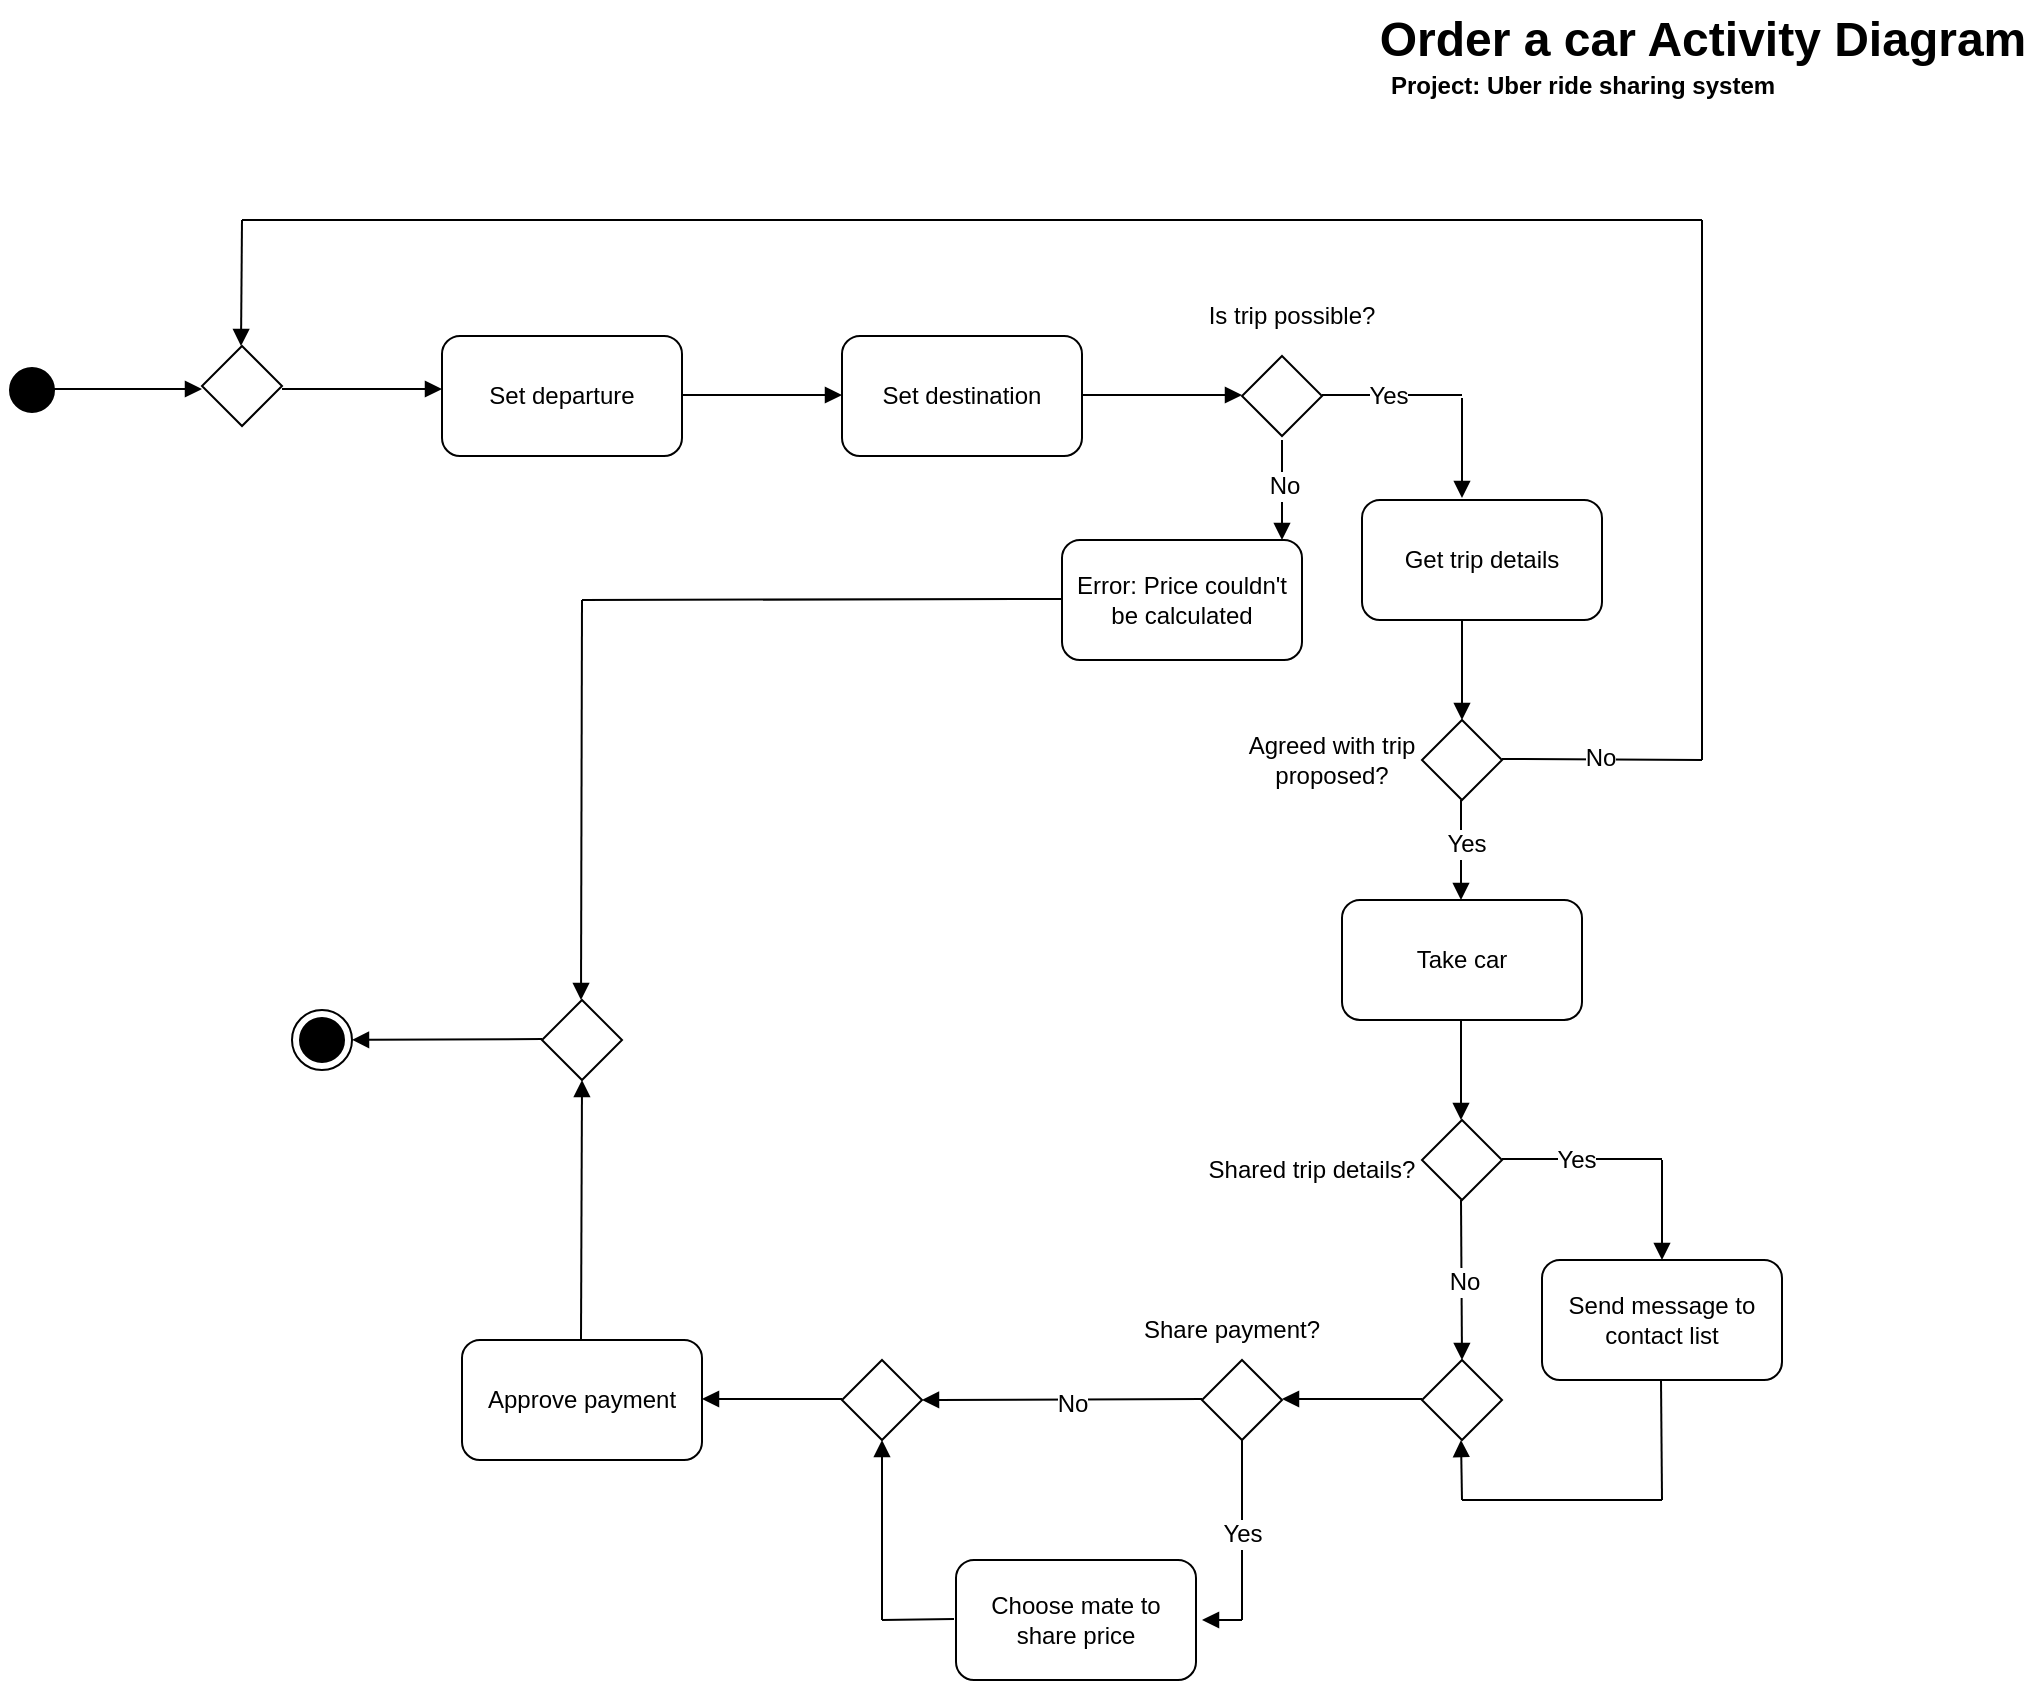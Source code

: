 <mxfile version="21.6.9" type="device">
  <diagram name="Página-1" id="wc61vp_JwqqGYZokXLDb">
    <mxGraphModel dx="1434" dy="758" grid="1" gridSize="10" guides="1" tooltips="1" connect="1" arrows="1" fold="1" page="1" pageScale="1" pageWidth="827" pageHeight="1169" math="0" shadow="0">
      <root>
        <mxCell id="0" />
        <mxCell id="1" parent="0" />
        <mxCell id="bLIzntAKtlwtZBH2AByW-1" value="Order a car Activity Diagram" style="text;strokeColor=none;fillColor=none;html=1;fontSize=24;fontStyle=1;verticalAlign=middle;align=center;" vertex="1" parent="1">
          <mxGeometry x="870" y="30" width="100" height="40" as="geometry" />
        </mxCell>
        <mxCell id="bLIzntAKtlwtZBH2AByW-2" value="Project: Uber ride sharing system" style="text;align=center;fontStyle=1;verticalAlign=middle;spacingLeft=3;spacingRight=3;strokeColor=none;rotatable=0;points=[[0,0.5],[1,0.5]];portConstraint=eastwest;html=1;" vertex="1" parent="1">
          <mxGeometry x="820" y="60" width="80" height="26" as="geometry" />
        </mxCell>
        <mxCell id="bLIzntAKtlwtZBH2AByW-3" value="" style="ellipse;html=1;shape=startState;fillColor=#000000;strokeColor=#000000;" vertex="1" parent="1">
          <mxGeometry x="70" y="210" width="30" height="30" as="geometry" />
        </mxCell>
        <mxCell id="bLIzntAKtlwtZBH2AByW-7" value="" style="endArrow=block;html=1;rounded=0;endFill=1;" edge="1" parent="1">
          <mxGeometry width="50" height="50" relative="1" as="geometry">
            <mxPoint x="90" y="224.5" as="sourcePoint" />
            <mxPoint x="170" y="224.5" as="targetPoint" />
          </mxGeometry>
        </mxCell>
        <mxCell id="bLIzntAKtlwtZBH2AByW-8" value="" style="rhombus;whiteSpace=wrap;html=1;" vertex="1" parent="1">
          <mxGeometry x="170" y="203" width="40" height="40" as="geometry" />
        </mxCell>
        <mxCell id="bLIzntAKtlwtZBH2AByW-9" value="" style="endArrow=block;html=1;rounded=0;endFill=1;" edge="1" parent="1">
          <mxGeometry width="50" height="50" relative="1" as="geometry">
            <mxPoint x="210" y="224.5" as="sourcePoint" />
            <mxPoint x="290" y="224.5" as="targetPoint" />
          </mxGeometry>
        </mxCell>
        <mxCell id="bLIzntAKtlwtZBH2AByW-10" value="Set departure" style="rounded=1;whiteSpace=wrap;html=1;" vertex="1" parent="1">
          <mxGeometry x="290" y="198" width="120" height="60" as="geometry" />
        </mxCell>
        <mxCell id="bLIzntAKtlwtZBH2AByW-11" value="" style="endArrow=block;html=1;rounded=0;endFill=1;" edge="1" parent="1">
          <mxGeometry width="50" height="50" relative="1" as="geometry">
            <mxPoint x="410" y="227.5" as="sourcePoint" />
            <mxPoint x="490" y="227.5" as="targetPoint" />
          </mxGeometry>
        </mxCell>
        <mxCell id="bLIzntAKtlwtZBH2AByW-12" value="Set destination" style="rounded=1;whiteSpace=wrap;html=1;" vertex="1" parent="1">
          <mxGeometry x="490" y="198" width="120" height="60" as="geometry" />
        </mxCell>
        <mxCell id="bLIzntAKtlwtZBH2AByW-15" value="" style="endArrow=block;html=1;rounded=0;endFill=1;" edge="1" parent="1">
          <mxGeometry width="50" height="50" relative="1" as="geometry">
            <mxPoint x="610" y="227.5" as="sourcePoint" />
            <mxPoint x="690" y="227.5" as="targetPoint" />
          </mxGeometry>
        </mxCell>
        <mxCell id="bLIzntAKtlwtZBH2AByW-16" value="" style="rhombus;whiteSpace=wrap;html=1;" vertex="1" parent="1">
          <mxGeometry x="690" y="208" width="40" height="40" as="geometry" />
        </mxCell>
        <mxCell id="bLIzntAKtlwtZBH2AByW-17" value="" style="endArrow=none;html=1;rounded=0;" edge="1" parent="1">
          <mxGeometry width="50" height="50" relative="1" as="geometry">
            <mxPoint x="730" y="227.5" as="sourcePoint" />
            <mxPoint x="800" y="227.5" as="targetPoint" />
          </mxGeometry>
        </mxCell>
        <mxCell id="bLIzntAKtlwtZBH2AByW-18" value="&lt;font style=&quot;font-size: 12px;&quot;&gt;Yes&lt;/font&gt;" style="edgeLabel;html=1;align=center;verticalAlign=middle;resizable=0;points=[];" vertex="1" connectable="0" parent="bLIzntAKtlwtZBH2AByW-17">
          <mxGeometry x="-0.057" y="1" relative="1" as="geometry">
            <mxPoint y="1" as="offset" />
          </mxGeometry>
        </mxCell>
        <mxCell id="bLIzntAKtlwtZBH2AByW-19" value="" style="endArrow=block;html=1;rounded=0;endFill=1;" edge="1" parent="1">
          <mxGeometry width="50" height="50" relative="1" as="geometry">
            <mxPoint x="800" y="229" as="sourcePoint" />
            <mxPoint x="800" y="279" as="targetPoint" />
          </mxGeometry>
        </mxCell>
        <mxCell id="bLIzntAKtlwtZBH2AByW-20" value="Get trip details&lt;br&gt;" style="rounded=1;whiteSpace=wrap;html=1;" vertex="1" parent="1">
          <mxGeometry x="750" y="280" width="120" height="60" as="geometry" />
        </mxCell>
        <mxCell id="bLIzntAKtlwtZBH2AByW-21" value="" style="endArrow=block;html=1;rounded=0;endFill=1;" edge="1" parent="1">
          <mxGeometry width="50" height="50" relative="1" as="geometry">
            <mxPoint x="800" y="340" as="sourcePoint" />
            <mxPoint x="800" y="390" as="targetPoint" />
          </mxGeometry>
        </mxCell>
        <mxCell id="bLIzntAKtlwtZBH2AByW-22" value="" style="rhombus;whiteSpace=wrap;html=1;" vertex="1" parent="1">
          <mxGeometry x="780" y="390" width="40" height="40" as="geometry" />
        </mxCell>
        <mxCell id="bLIzntAKtlwtZBH2AByW-23" value="" style="endArrow=block;html=1;rounded=0;endFill=1;" edge="1" parent="1">
          <mxGeometry width="50" height="50" relative="1" as="geometry">
            <mxPoint x="799.5" y="430" as="sourcePoint" />
            <mxPoint x="799.5" y="480" as="targetPoint" />
          </mxGeometry>
        </mxCell>
        <mxCell id="bLIzntAKtlwtZBH2AByW-24" value="&lt;font style=&quot;font-size: 12px;&quot;&gt;Yes&lt;/font&gt;" style="edgeLabel;html=1;align=center;verticalAlign=middle;resizable=0;points=[];" vertex="1" connectable="0" parent="bLIzntAKtlwtZBH2AByW-23">
          <mxGeometry x="-0.12" y="2" relative="1" as="geometry">
            <mxPoint as="offset" />
          </mxGeometry>
        </mxCell>
        <mxCell id="bLIzntAKtlwtZBH2AByW-25" value="Take car" style="rounded=1;whiteSpace=wrap;html=1;" vertex="1" parent="1">
          <mxGeometry x="740" y="480" width="120" height="60" as="geometry" />
        </mxCell>
        <mxCell id="bLIzntAKtlwtZBH2AByW-26" value="" style="endArrow=block;html=1;rounded=0;endFill=1;" edge="1" parent="1">
          <mxGeometry width="50" height="50" relative="1" as="geometry">
            <mxPoint x="799.5" y="540" as="sourcePoint" />
            <mxPoint x="799.5" y="590" as="targetPoint" />
          </mxGeometry>
        </mxCell>
        <mxCell id="bLIzntAKtlwtZBH2AByW-27" value="" style="rhombus;whiteSpace=wrap;html=1;" vertex="1" parent="1">
          <mxGeometry x="780" y="590" width="40" height="40" as="geometry" />
        </mxCell>
        <mxCell id="bLIzntAKtlwtZBH2AByW-29" value="" style="endArrow=block;html=1;rounded=0;endFill=1;" edge="1" parent="1">
          <mxGeometry width="50" height="50" relative="1" as="geometry">
            <mxPoint x="799.5" y="630" as="sourcePoint" />
            <mxPoint x="800" y="710" as="targetPoint" />
          </mxGeometry>
        </mxCell>
        <mxCell id="bLIzntAKtlwtZBH2AByW-30" value="&lt;font style=&quot;font-size: 12px;&quot;&gt;No&lt;/font&gt;" style="edgeLabel;html=1;align=center;verticalAlign=middle;resizable=0;points=[];" vertex="1" connectable="0" parent="bLIzntAKtlwtZBH2AByW-29">
          <mxGeometry x="0.025" y="1" relative="1" as="geometry">
            <mxPoint as="offset" />
          </mxGeometry>
        </mxCell>
        <mxCell id="bLIzntAKtlwtZBH2AByW-31" value="Agreed with trip proposed?" style="text;html=1;strokeColor=none;fillColor=none;align=center;verticalAlign=middle;whiteSpace=wrap;rounded=0;" vertex="1" parent="1">
          <mxGeometry x="690" y="395" width="90" height="30" as="geometry" />
        </mxCell>
        <mxCell id="bLIzntAKtlwtZBH2AByW-32" value="Shared trip details?" style="text;html=1;strokeColor=none;fillColor=none;align=center;verticalAlign=middle;whiteSpace=wrap;rounded=0;" vertex="1" parent="1">
          <mxGeometry x="670" y="600" width="110" height="30" as="geometry" />
        </mxCell>
        <mxCell id="bLIzntAKtlwtZBH2AByW-33" value="" style="rhombus;whiteSpace=wrap;html=1;" vertex="1" parent="1">
          <mxGeometry x="780" y="710" width="40" height="40" as="geometry" />
        </mxCell>
        <mxCell id="bLIzntAKtlwtZBH2AByW-34" value="" style="endArrow=block;html=1;rounded=0;endFill=1;" edge="1" parent="1">
          <mxGeometry width="50" height="50" relative="1" as="geometry">
            <mxPoint x="780" y="729.5" as="sourcePoint" />
            <mxPoint x="710" y="729.5" as="targetPoint" />
          </mxGeometry>
        </mxCell>
        <mxCell id="bLIzntAKtlwtZBH2AByW-35" value="" style="rhombus;whiteSpace=wrap;html=1;" vertex="1" parent="1">
          <mxGeometry x="670" y="710" width="40" height="40" as="geometry" />
        </mxCell>
        <mxCell id="bLIzntAKtlwtZBH2AByW-36" value="" style="endArrow=block;html=1;rounded=0;endFill=1;" edge="1" parent="1">
          <mxGeometry width="50" height="50" relative="1" as="geometry">
            <mxPoint x="670" y="729.5" as="sourcePoint" />
            <mxPoint x="530" y="730" as="targetPoint" />
          </mxGeometry>
        </mxCell>
        <mxCell id="bLIzntAKtlwtZBH2AByW-37" value="&lt;font style=&quot;font-size: 12px;&quot;&gt;No&lt;/font&gt;" style="edgeLabel;html=1;align=center;verticalAlign=middle;resizable=0;points=[];" vertex="1" connectable="0" parent="bLIzntAKtlwtZBH2AByW-36">
          <mxGeometry x="-0.071" y="2" relative="1" as="geometry">
            <mxPoint as="offset" />
          </mxGeometry>
        </mxCell>
        <mxCell id="bLIzntAKtlwtZBH2AByW-38" value="" style="rhombus;whiteSpace=wrap;html=1;" vertex="1" parent="1">
          <mxGeometry x="490" y="710" width="40" height="40" as="geometry" />
        </mxCell>
        <mxCell id="bLIzntAKtlwtZBH2AByW-39" value="" style="endArrow=block;html=1;rounded=0;endFill=1;" edge="1" parent="1">
          <mxGeometry width="50" height="50" relative="1" as="geometry">
            <mxPoint x="490" y="729.5" as="sourcePoint" />
            <mxPoint x="420" y="729.5" as="targetPoint" />
          </mxGeometry>
        </mxCell>
        <mxCell id="bLIzntAKtlwtZBH2AByW-40" value="Approve payment" style="rounded=1;whiteSpace=wrap;html=1;" vertex="1" parent="1">
          <mxGeometry x="300" y="700" width="120" height="60" as="geometry" />
        </mxCell>
        <mxCell id="bLIzntAKtlwtZBH2AByW-41" value="" style="endArrow=block;html=1;rounded=0;endFill=1;" edge="1" parent="1">
          <mxGeometry width="50" height="50" relative="1" as="geometry">
            <mxPoint x="359.5" y="700" as="sourcePoint" />
            <mxPoint x="360" y="570" as="targetPoint" />
          </mxGeometry>
        </mxCell>
        <mxCell id="bLIzntAKtlwtZBH2AByW-42" value="" style="rhombus;whiteSpace=wrap;html=1;" vertex="1" parent="1">
          <mxGeometry x="340" y="530" width="40" height="40" as="geometry" />
        </mxCell>
        <mxCell id="bLIzntAKtlwtZBH2AByW-44" value="" style="endArrow=block;html=1;rounded=0;endFill=1;" edge="1" parent="1">
          <mxGeometry width="50" height="50" relative="1" as="geometry">
            <mxPoint x="710" y="250" as="sourcePoint" />
            <mxPoint x="710" y="300" as="targetPoint" />
          </mxGeometry>
        </mxCell>
        <mxCell id="bLIzntAKtlwtZBH2AByW-45" value="&lt;font style=&quot;font-size: 12px;&quot;&gt;No&lt;/font&gt;" style="edgeLabel;html=1;align=center;verticalAlign=middle;resizable=0;points=[];" vertex="1" connectable="0" parent="bLIzntAKtlwtZBH2AByW-44">
          <mxGeometry x="-0.08" y="1" relative="1" as="geometry">
            <mxPoint as="offset" />
          </mxGeometry>
        </mxCell>
        <mxCell id="bLIzntAKtlwtZBH2AByW-46" value="Error: Price couldn&#39;t be calculated" style="rounded=1;whiteSpace=wrap;html=1;" vertex="1" parent="1">
          <mxGeometry x="600" y="300" width="120" height="60" as="geometry" />
        </mxCell>
        <mxCell id="bLIzntAKtlwtZBH2AByW-47" value="" style="endArrow=none;html=1;rounded=0;" edge="1" parent="1">
          <mxGeometry width="50" height="50" relative="1" as="geometry">
            <mxPoint x="360" y="330" as="sourcePoint" />
            <mxPoint x="600" y="329.5" as="targetPoint" />
          </mxGeometry>
        </mxCell>
        <mxCell id="bLIzntAKtlwtZBH2AByW-48" value="" style="endArrow=block;html=1;rounded=0;endFill=1;" edge="1" parent="1">
          <mxGeometry width="50" height="50" relative="1" as="geometry">
            <mxPoint x="360" y="330" as="sourcePoint" />
            <mxPoint x="359.5" y="530" as="targetPoint" />
          </mxGeometry>
        </mxCell>
        <mxCell id="bLIzntAKtlwtZBH2AByW-49" value="" style="endArrow=block;html=1;rounded=0;endFill=1;" edge="1" parent="1" target="bLIzntAKtlwtZBH2AByW-50">
          <mxGeometry width="50" height="50" relative="1" as="geometry">
            <mxPoint x="340" y="549.5" as="sourcePoint" />
            <mxPoint x="230" y="550" as="targetPoint" />
          </mxGeometry>
        </mxCell>
        <mxCell id="bLIzntAKtlwtZBH2AByW-50" value="" style="ellipse;html=1;shape=endState;fillColor=#000000;strokeColor=#000000;" vertex="1" parent="1">
          <mxGeometry x="215" y="535" width="30" height="30" as="geometry" />
        </mxCell>
        <mxCell id="bLIzntAKtlwtZBH2AByW-51" value="" style="endArrow=none;html=1;rounded=0;" edge="1" parent="1">
          <mxGeometry width="50" height="50" relative="1" as="geometry">
            <mxPoint x="820" y="409.5" as="sourcePoint" />
            <mxPoint x="920" y="410" as="targetPoint" />
          </mxGeometry>
        </mxCell>
        <mxCell id="bLIzntAKtlwtZBH2AByW-52" value="&lt;font style=&quot;font-size: 12px;&quot;&gt;No&lt;/font&gt;" style="edgeLabel;html=1;align=center;verticalAlign=middle;resizable=0;points=[];" vertex="1" connectable="0" parent="bLIzntAKtlwtZBH2AByW-51">
          <mxGeometry x="-0.02" y="1" relative="1" as="geometry">
            <mxPoint as="offset" />
          </mxGeometry>
        </mxCell>
        <mxCell id="bLIzntAKtlwtZBH2AByW-53" value="" style="endArrow=none;html=1;rounded=0;" edge="1" parent="1">
          <mxGeometry width="50" height="50" relative="1" as="geometry">
            <mxPoint x="920" y="410" as="sourcePoint" />
            <mxPoint x="920" y="140" as="targetPoint" />
          </mxGeometry>
        </mxCell>
        <mxCell id="bLIzntAKtlwtZBH2AByW-54" value="" style="endArrow=none;html=1;rounded=0;" edge="1" parent="1">
          <mxGeometry width="50" height="50" relative="1" as="geometry">
            <mxPoint x="190" y="140" as="sourcePoint" />
            <mxPoint x="920" y="140" as="targetPoint" />
          </mxGeometry>
        </mxCell>
        <mxCell id="bLIzntAKtlwtZBH2AByW-55" value="" style="endArrow=block;html=1;rounded=0;endFill=1;" edge="1" parent="1">
          <mxGeometry width="50" height="50" relative="1" as="geometry">
            <mxPoint x="190" y="140" as="sourcePoint" />
            <mxPoint x="189.5" y="203" as="targetPoint" />
          </mxGeometry>
        </mxCell>
        <mxCell id="bLIzntAKtlwtZBH2AByW-56" value="Is trip possible?" style="text;html=1;strokeColor=none;fillColor=none;align=center;verticalAlign=middle;whiteSpace=wrap;rounded=0;" vertex="1" parent="1">
          <mxGeometry x="670" y="173" width="90" height="30" as="geometry" />
        </mxCell>
        <mxCell id="bLIzntAKtlwtZBH2AByW-57" value="Share payment?" style="text;html=1;strokeColor=none;fillColor=none;align=center;verticalAlign=middle;whiteSpace=wrap;rounded=0;" vertex="1" parent="1">
          <mxGeometry x="630" y="680" width="110" height="30" as="geometry" />
        </mxCell>
        <mxCell id="bLIzntAKtlwtZBH2AByW-61" value="" style="endArrow=none;html=1;rounded=0;" edge="1" parent="1">
          <mxGeometry width="50" height="50" relative="1" as="geometry">
            <mxPoint x="820" y="609.5" as="sourcePoint" />
            <mxPoint x="900" y="609.5" as="targetPoint" />
          </mxGeometry>
        </mxCell>
        <mxCell id="bLIzntAKtlwtZBH2AByW-62" value="&lt;font style=&quot;font-size: 12px;&quot;&gt;Yes&lt;/font&gt;" style="edgeLabel;html=1;align=center;verticalAlign=middle;resizable=0;points=[];" vertex="1" connectable="0" parent="bLIzntAKtlwtZBH2AByW-61">
          <mxGeometry x="-0.075" y="1" relative="1" as="geometry">
            <mxPoint y="1" as="offset" />
          </mxGeometry>
        </mxCell>
        <mxCell id="bLIzntAKtlwtZBH2AByW-63" value="" style="endArrow=block;html=1;rounded=0;endFill=1;" edge="1" parent="1">
          <mxGeometry width="50" height="50" relative="1" as="geometry">
            <mxPoint x="900" y="610" as="sourcePoint" />
            <mxPoint x="900" y="660" as="targetPoint" />
          </mxGeometry>
        </mxCell>
        <mxCell id="bLIzntAKtlwtZBH2AByW-64" value="Send message to contact list" style="rounded=1;whiteSpace=wrap;html=1;" vertex="1" parent="1">
          <mxGeometry x="840" y="660" width="120" height="60" as="geometry" />
        </mxCell>
        <mxCell id="bLIzntAKtlwtZBH2AByW-65" value="" style="endArrow=none;html=1;rounded=0;" edge="1" parent="1">
          <mxGeometry width="50" height="50" relative="1" as="geometry">
            <mxPoint x="900" y="780" as="sourcePoint" />
            <mxPoint x="899.5" y="720" as="targetPoint" />
          </mxGeometry>
        </mxCell>
        <mxCell id="bLIzntAKtlwtZBH2AByW-66" value="" style="endArrow=none;html=1;rounded=0;" edge="1" parent="1">
          <mxGeometry width="50" height="50" relative="1" as="geometry">
            <mxPoint x="800" y="780" as="sourcePoint" />
            <mxPoint x="900" y="780" as="targetPoint" />
          </mxGeometry>
        </mxCell>
        <mxCell id="bLIzntAKtlwtZBH2AByW-67" value="" style="endArrow=block;html=1;rounded=0;endFill=1;" edge="1" parent="1">
          <mxGeometry width="50" height="50" relative="1" as="geometry">
            <mxPoint x="800" y="780" as="sourcePoint" />
            <mxPoint x="799.5" y="750" as="targetPoint" />
          </mxGeometry>
        </mxCell>
        <mxCell id="bLIzntAKtlwtZBH2AByW-68" value="" style="endArrow=none;html=1;rounded=0;" edge="1" parent="1">
          <mxGeometry width="50" height="50" relative="1" as="geometry">
            <mxPoint x="690" y="840" as="sourcePoint" />
            <mxPoint x="690" y="750" as="targetPoint" />
          </mxGeometry>
        </mxCell>
        <mxCell id="bLIzntAKtlwtZBH2AByW-69" value="&lt;font style=&quot;font-size: 12px;&quot;&gt;Yes&lt;/font&gt;" style="edgeLabel;html=1;align=center;verticalAlign=middle;resizable=0;points=[];" vertex="1" connectable="0" parent="bLIzntAKtlwtZBH2AByW-68">
          <mxGeometry x="-0.05" relative="1" as="geometry">
            <mxPoint as="offset" />
          </mxGeometry>
        </mxCell>
        <mxCell id="bLIzntAKtlwtZBH2AByW-71" value="" style="endArrow=block;html=1;rounded=0;endFill=1;" edge="1" parent="1">
          <mxGeometry width="50" height="50" relative="1" as="geometry">
            <mxPoint x="690" y="840" as="sourcePoint" />
            <mxPoint x="670" y="840" as="targetPoint" />
          </mxGeometry>
        </mxCell>
        <mxCell id="bLIzntAKtlwtZBH2AByW-72" value="Choose mate to share price" style="rounded=1;whiteSpace=wrap;html=1;" vertex="1" parent="1">
          <mxGeometry x="547" y="810" width="120" height="60" as="geometry" />
        </mxCell>
        <mxCell id="bLIzntAKtlwtZBH2AByW-73" value="" style="endArrow=none;html=1;rounded=0;" edge="1" parent="1">
          <mxGeometry width="50" height="50" relative="1" as="geometry">
            <mxPoint x="510" y="840" as="sourcePoint" />
            <mxPoint x="546" y="839.5" as="targetPoint" />
          </mxGeometry>
        </mxCell>
        <mxCell id="bLIzntAKtlwtZBH2AByW-74" value="" style="endArrow=block;html=1;rounded=0;endFill=1;" edge="1" parent="1">
          <mxGeometry width="50" height="50" relative="1" as="geometry">
            <mxPoint x="510" y="840" as="sourcePoint" />
            <mxPoint x="510" y="750" as="targetPoint" />
          </mxGeometry>
        </mxCell>
      </root>
    </mxGraphModel>
  </diagram>
</mxfile>
